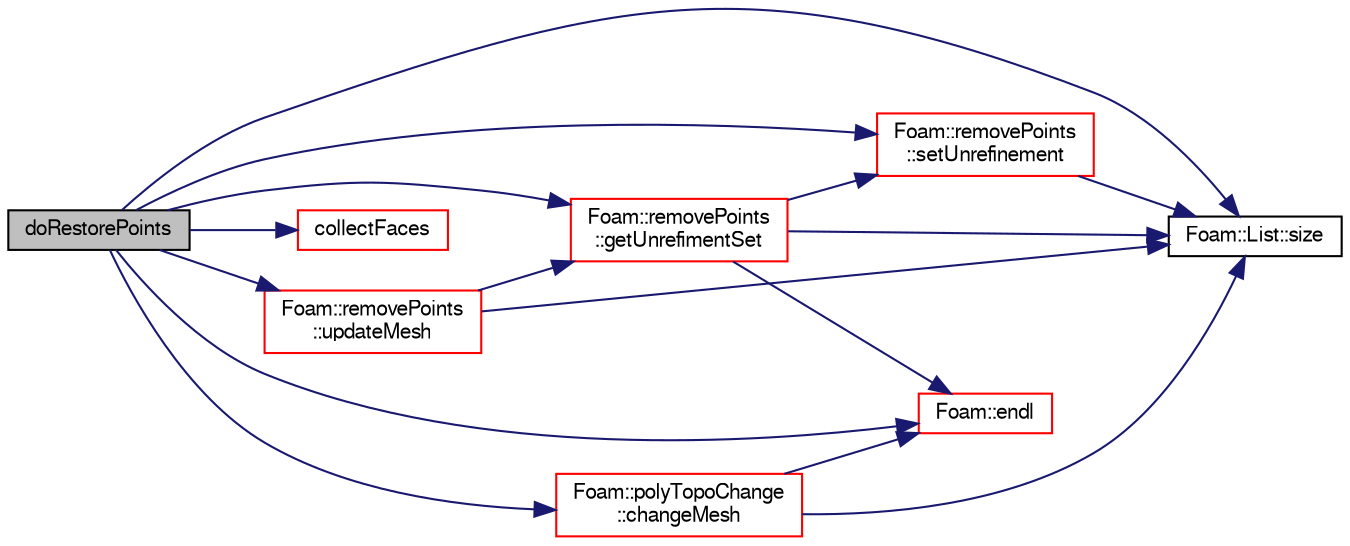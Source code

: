 digraph "doRestorePoints"
{
  bgcolor="transparent";
  edge [fontname="FreeSans",fontsize="10",labelfontname="FreeSans",labelfontsize="10"];
  node [fontname="FreeSans",fontsize="10",shape=record];
  rankdir="LR";
  Node13630 [label="doRestorePoints",height=0.2,width=0.4,color="black", fillcolor="grey75", style="filled", fontcolor="black"];
  Node13630 -> Node13631 [color="midnightblue",fontsize="10",style="solid",fontname="FreeSans"];
  Node13631 [label="Foam::polyTopoChange\l::changeMesh",height=0.2,width=0.4,color="red",URL="$a21678.html#a1b105b13373ba9f1c7685f873b250cf2",tooltip="Inplace changes mesh without change of patches. "];
  Node13631 -> Node13632 [color="midnightblue",fontsize="10",style="solid",fontname="FreeSans"];
  Node13632 [label="Foam::endl",height=0.2,width=0.4,color="red",URL="$a21124.html#a2db8fe02a0d3909e9351bb4275b23ce4",tooltip="Add newline and flush stream. "];
  Node13631 -> Node13689 [color="midnightblue",fontsize="10",style="solid",fontname="FreeSans"];
  Node13689 [label="Foam::List::size",height=0.2,width=0.4,color="black",URL="$a25694.html#a8a5f6fa29bd4b500caf186f60245b384",tooltip="Override size to be inconsistent with allocated storage. "];
  Node13630 -> Node13764 [color="midnightblue",fontsize="10",style="solid",fontname="FreeSans"];
  Node13764 [label="collectFaces",height=0.2,width=0.4,color="red",URL="$a24662.html#aa20a067cc4a1b5ecab356368e05fed0c"];
  Node13630 -> Node13632 [color="midnightblue",fontsize="10",style="solid",fontname="FreeSans"];
  Node13630 -> Node14046 [color="midnightblue",fontsize="10",style="solid",fontname="FreeSans"];
  Node14046 [label="Foam::removePoints\l::getUnrefimentSet",height=0.2,width=0.4,color="red",URL="$a21722.html#afdfc17d52782dd8fc76db118ce9c74e0",tooltip="Given set of faces to restore calculates a consistent set of. "];
  Node14046 -> Node13632 [color="midnightblue",fontsize="10",style="solid",fontname="FreeSans"];
  Node14046 -> Node13689 [color="midnightblue",fontsize="10",style="solid",fontname="FreeSans"];
  Node14046 -> Node14105 [color="midnightblue",fontsize="10",style="solid",fontname="FreeSans"];
  Node14105 [label="Foam::removePoints\l::setUnrefinement",height=0.2,width=0.4,color="red",URL="$a21722.html#a56023116300115f668b5a3d17c675fb0",tooltip="Restore selected faces and vertices. "];
  Node14105 -> Node13689 [color="midnightblue",fontsize="10",style="solid",fontname="FreeSans"];
  Node13630 -> Node14105 [color="midnightblue",fontsize="10",style="solid",fontname="FreeSans"];
  Node13630 -> Node13689 [color="midnightblue",fontsize="10",style="solid",fontname="FreeSans"];
  Node13630 -> Node14106 [color="midnightblue",fontsize="10",style="solid",fontname="FreeSans"];
  Node14106 [label="Foam::removePoints\l::updateMesh",height=0.2,width=0.4,color="red",URL="$a21722.html#ad57565956fd4064299f4bd3c4eebb1d4",tooltip="Force recalculation of locally stored data on topological change. "];
  Node14106 -> Node13689 [color="midnightblue",fontsize="10",style="solid",fontname="FreeSans"];
  Node14106 -> Node14046 [color="midnightblue",fontsize="10",style="solid",fontname="FreeSans"];
}
